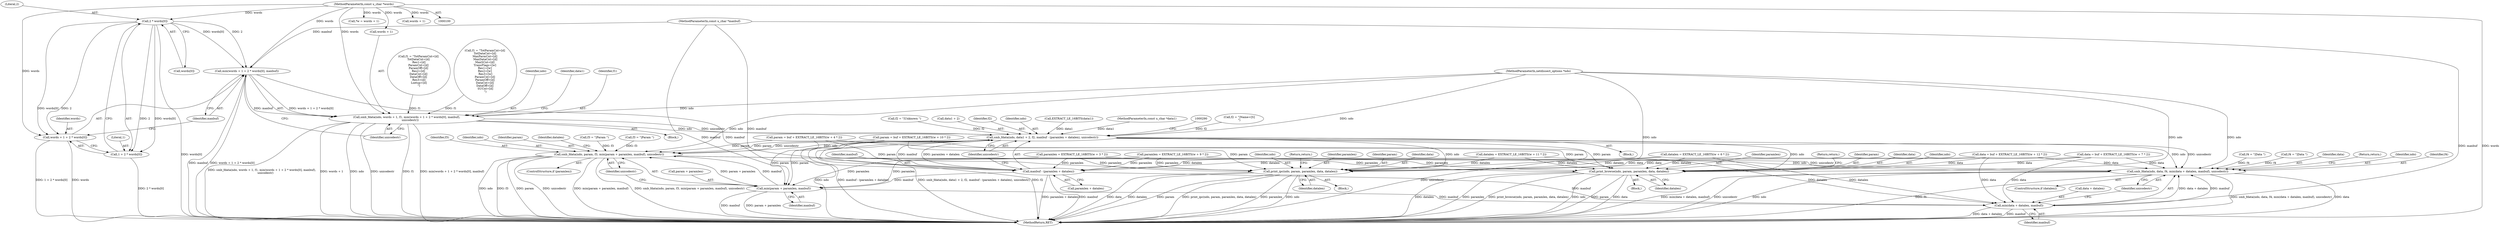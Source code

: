 digraph "0_tcpdump_96480ab95308cd9234b4f09b175ebf60e17792c6@array" {
"1000248" [label="(Call,2 * words[0])"];
"1000102" [label="(MethodParameterIn,const u_char *words)"];
"1000243" [label="(Call,min(words + 1 + 2 * words[0], maxbuf))"];
"1000237" [label="(Call,smb_fdata(ndo, words + 1, f1, min(words + 1 + 2 * words[0], maxbuf),\n        unicodestr))"];
"1000274" [label="(Call,smb_fdata(ndo, data1 + 2, f2, maxbuf - (paramlen + datalen), unicodestr))"];
"1000297" [label="(Call,print_browse(ndo, param, paramlen, data, datalen))"];
"1000315" [label="(Call,print_ipc(ndo, param, paramlen, data, datalen))"];
"1000324" [label="(Call,smb_fdata(ndo, param, f3, min(param + paramlen, maxbuf), unicodestr))"];
"1000336" [label="(Call,smb_fdata(ndo, data, f4, min(data + datalen, maxbuf), unicodestr))"];
"1000280" [label="(Call,maxbuf - (paramlen + datalen))"];
"1000328" [label="(Call,min(param + paramlen, maxbuf))"];
"1000340" [label="(Call,min(data + datalen, maxbuf))"];
"1000244" [label="(Call,words + 1 + 2 * words[0])"];
"1000246" [label="(Call,1 + 2 * words[0])"];
"1000177" [label="(Call,f4 = \"|Data \")"];
"1000316" [label="(Identifier,ndo)"];
"1000215" [label="(Call,data = buf + EXTRACT_LE_16BITS(w + 7 * 2))"];
"1000333" [label="(Identifier,unicodestr)"];
"1000321" [label="(Return,return;)"];
"1000225" [label="(Call,f1 = \"TotParamCnt=[d] \nTotDataCnt=[d] \nRes1=[d]\nParamCnt=[d] \nParamOff=[d] \nRes2=[d] \nDataCnt=[d] \nDataOff=[d] \nRes3=[d]\nLsetup=[d]\n\")"];
"1000247" [label="(Literal,1)"];
"1000326" [label="(Identifier,param)"];
"1000171" [label="(Call,f2 = \"|Name=[S]\n\")"];
"1000354" [label="(MethodReturn,RET)"];
"1000234" [label="(Call,f4 = \"|Data \")"];
"1000318" [label="(Identifier,paramlen)"];
"1000250" [label="(Call,words[0])"];
"1000285" [label="(Identifier,unicodestr)"];
"1000281" [label="(Identifier,maxbuf)"];
"1000228" [label="(Call,f2 = \"|Unknown \")"];
"1000344" [label="(Identifier,maxbuf)"];
"1000345" [label="(Identifier,unicodestr)"];
"1000320" [label="(Identifier,datalen)"];
"1000329" [label="(Call,param + paramlen)"];
"1000335" [label="(Identifier,datalen)"];
"1000249" [label="(Literal,2)"];
"1000303" [label="(Return,return;)"];
"1000299" [label="(Identifier,param)"];
"1000314" [label="(Block,)"];
"1000322" [label="(ControlStructure,if (paramlen))"];
"1000317" [label="(Identifier,param)"];
"1000315" [label="(Call,print_ipc(ndo, param, paramlen, data, datalen))"];
"1000115" [label="(Call,*w = words + 1)"];
"1000324" [label="(Call,smb_fdata(ndo, param, f3, min(param + paramlen, maxbuf), unicodestr))"];
"1000280" [label="(Call,maxbuf - (paramlen + datalen))"];
"1000296" [label="(Block,)"];
"1000332" [label="(Identifier,maxbuf)"];
"1000102" [label="(MethodParameterIn,const u_char *words)"];
"1000338" [label="(Identifier,data)"];
"1000158" [label="(Call,data = buf + EXTRACT_LE_16BITS(w + 12 * 2))"];
"1000273" [label="(Block,)"];
"1000346" [label="(Return,return;)"];
"1000231" [label="(Call,f3 = \"|Param \")"];
"1000336" [label="(Call,smb_fdata(ndo, data, f4, min(data + datalen, maxbuf), unicodestr))"];
"1000174" [label="(Call,f3 = \"|Param \")"];
"1000106" [label="(Block,)"];
"1000340" [label="(Call,min(data + datalen, maxbuf))"];
"1000168" [label="(Call,f1 = \"TotParamCnt=[d] \nTotDataCnt=[d] \nMaxParmCnt=[d] \nMaxDataCnt=[d]\nMaxSCnt=[d] \nTransFlags=[w] \nRes1=[w] \nRes2=[w] \nRes3=[w]\nParamCnt=[d] \nParamOff=[d] \nDataCnt=[d] \nDataOff=[d] \nSUCnt=[d]\n\")"];
"1000189" [label="(Call,paramlen = EXTRACT_LE_16BITS(w + 3 * 2))"];
"1000302" [label="(Identifier,datalen)"];
"1000297" [label="(Call,print_browse(ndo, param, paramlen, data, datalen))"];
"1000301" [label="(Identifier,data)"];
"1000245" [label="(Identifier,words)"];
"1000254" [label="(Identifier,unicodestr)"];
"1000276" [label="(Call,data1 + 2)"];
"1000237" [label="(Call,smb_fdata(ndo, words + 1, f1, min(words + 1 + 2 * words[0], maxbuf),\n        unicodestr))"];
"1000279" [label="(Identifier,f2)"];
"1000150" [label="(Call,datalen = EXTRACT_LE_16BITS(w + 11 * 2))"];
"1000327" [label="(Identifier,f3)"];
"1000341" [label="(Call,data + datalen)"];
"1000207" [label="(Call,datalen = EXTRACT_LE_16BITS(w + 6 * 2))"];
"1000337" [label="(Identifier,ndo)"];
"1000325" [label="(Identifier,ndo)"];
"1000246" [label="(Call,1 + 2 * words[0])"];
"1000239" [label="(Call,words + 1)"];
"1000275" [label="(Identifier,ndo)"];
"1000238" [label="(Identifier,ndo)"];
"1000282" [label="(Call,paramlen + datalen)"];
"1000243" [label="(Call,min(words + 1 + 2 * words[0], maxbuf))"];
"1000253" [label="(Identifier,maxbuf)"];
"1000132" [label="(Call,paramlen = EXTRACT_LE_16BITS(w + 9 * 2))"];
"1000334" [label="(ControlStructure,if (datalen))"];
"1000261" [label="(Call,EXTRACT_LE_16BITS(data1))"];
"1000257" [label="(Identifier,data1)"];
"1000244" [label="(Call,words + 1 + 2 * words[0])"];
"1000117" [label="(Call,words + 1)"];
"1000328" [label="(Call,min(param + paramlen, maxbuf))"];
"1000140" [label="(Call,param = buf + EXTRACT_LE_16BITS(w + 10 * 2))"];
"1000298" [label="(Identifier,ndo)"];
"1000339" [label="(Identifier,f4)"];
"1000103" [label="(MethodParameterIn,const u_char *data1)"];
"1000300" [label="(Identifier,paramlen)"];
"1000242" [label="(Identifier,f1)"];
"1000319" [label="(Identifier,data)"];
"1000274" [label="(Call,smb_fdata(ndo, data1 + 2, f2, maxbuf - (paramlen + datalen), unicodestr))"];
"1000101" [label="(MethodParameterIn,netdissect_options *ndo)"];
"1000197" [label="(Call,param = buf + EXTRACT_LE_16BITS(w + 4 * 2))"];
"1000105" [label="(MethodParameterIn,const u_char *maxbuf)"];
"1000248" [label="(Call,2 * words[0])"];
"1000248" -> "1000246"  [label="AST: "];
"1000248" -> "1000250"  [label="CFG: "];
"1000249" -> "1000248"  [label="AST: "];
"1000250" -> "1000248"  [label="AST: "];
"1000246" -> "1000248"  [label="CFG: "];
"1000248" -> "1000354"  [label="DDG: words[0]"];
"1000248" -> "1000243"  [label="DDG: words[0]"];
"1000248" -> "1000243"  [label="DDG: 2"];
"1000248" -> "1000244"  [label="DDG: words[0]"];
"1000248" -> "1000244"  [label="DDG: 2"];
"1000248" -> "1000246"  [label="DDG: 2"];
"1000248" -> "1000246"  [label="DDG: words[0]"];
"1000102" -> "1000248"  [label="DDG: words"];
"1000102" -> "1000100"  [label="AST: "];
"1000102" -> "1000354"  [label="DDG: words"];
"1000102" -> "1000115"  [label="DDG: words"];
"1000102" -> "1000117"  [label="DDG: words"];
"1000102" -> "1000237"  [label="DDG: words"];
"1000102" -> "1000239"  [label="DDG: words"];
"1000102" -> "1000243"  [label="DDG: words"];
"1000102" -> "1000244"  [label="DDG: words"];
"1000243" -> "1000237"  [label="AST: "];
"1000243" -> "1000253"  [label="CFG: "];
"1000244" -> "1000243"  [label="AST: "];
"1000253" -> "1000243"  [label="AST: "];
"1000254" -> "1000243"  [label="CFG: "];
"1000243" -> "1000354"  [label="DDG: maxbuf"];
"1000243" -> "1000354"  [label="DDG: words + 1 + 2 * words[0]"];
"1000243" -> "1000237"  [label="DDG: words + 1 + 2 * words[0]"];
"1000243" -> "1000237"  [label="DDG: maxbuf"];
"1000105" -> "1000243"  [label="DDG: maxbuf"];
"1000243" -> "1000280"  [label="DDG: maxbuf"];
"1000237" -> "1000106"  [label="AST: "];
"1000237" -> "1000254"  [label="CFG: "];
"1000238" -> "1000237"  [label="AST: "];
"1000239" -> "1000237"  [label="AST: "];
"1000242" -> "1000237"  [label="AST: "];
"1000254" -> "1000237"  [label="AST: "];
"1000257" -> "1000237"  [label="CFG: "];
"1000237" -> "1000354"  [label="DDG: smb_fdata(ndo, words + 1, f1, min(words + 1 + 2 * words[0], maxbuf),\n        unicodestr)"];
"1000237" -> "1000354"  [label="DDG: words + 1"];
"1000237" -> "1000354"  [label="DDG: ndo"];
"1000237" -> "1000354"  [label="DDG: unicodestr"];
"1000237" -> "1000354"  [label="DDG: f1"];
"1000237" -> "1000354"  [label="DDG: min(words + 1 + 2 * words[0], maxbuf)"];
"1000101" -> "1000237"  [label="DDG: ndo"];
"1000168" -> "1000237"  [label="DDG: f1"];
"1000225" -> "1000237"  [label="DDG: f1"];
"1000237" -> "1000274"  [label="DDG: ndo"];
"1000237" -> "1000274"  [label="DDG: unicodestr"];
"1000274" -> "1000273"  [label="AST: "];
"1000274" -> "1000285"  [label="CFG: "];
"1000275" -> "1000274"  [label="AST: "];
"1000276" -> "1000274"  [label="AST: "];
"1000279" -> "1000274"  [label="AST: "];
"1000280" -> "1000274"  [label="AST: "];
"1000285" -> "1000274"  [label="AST: "];
"1000290" -> "1000274"  [label="CFG: "];
"1000274" -> "1000354"  [label="DDG: unicodestr"];
"1000274" -> "1000354"  [label="DDG: ndo"];
"1000274" -> "1000354"  [label="DDG: maxbuf - (paramlen + datalen)"];
"1000274" -> "1000354"  [label="DDG: smb_fdata(ndo, data1 + 2, f2, maxbuf - (paramlen + datalen), unicodestr)"];
"1000274" -> "1000354"  [label="DDG: f2"];
"1000101" -> "1000274"  [label="DDG: ndo"];
"1000261" -> "1000274"  [label="DDG: data1"];
"1000103" -> "1000274"  [label="DDG: data1"];
"1000171" -> "1000274"  [label="DDG: f2"];
"1000228" -> "1000274"  [label="DDG: f2"];
"1000280" -> "1000274"  [label="DDG: maxbuf"];
"1000280" -> "1000274"  [label="DDG: paramlen + datalen"];
"1000274" -> "1000297"  [label="DDG: ndo"];
"1000274" -> "1000315"  [label="DDG: ndo"];
"1000274" -> "1000324"  [label="DDG: ndo"];
"1000274" -> "1000324"  [label="DDG: unicodestr"];
"1000274" -> "1000336"  [label="DDG: ndo"];
"1000274" -> "1000336"  [label="DDG: unicodestr"];
"1000297" -> "1000296"  [label="AST: "];
"1000297" -> "1000302"  [label="CFG: "];
"1000298" -> "1000297"  [label="AST: "];
"1000299" -> "1000297"  [label="AST: "];
"1000300" -> "1000297"  [label="AST: "];
"1000301" -> "1000297"  [label="AST: "];
"1000302" -> "1000297"  [label="AST: "];
"1000303" -> "1000297"  [label="CFG: "];
"1000297" -> "1000354"  [label="DDG: ndo"];
"1000297" -> "1000354"  [label="DDG: param"];
"1000297" -> "1000354"  [label="DDG: data"];
"1000297" -> "1000354"  [label="DDG: datalen"];
"1000297" -> "1000354"  [label="DDG: paramlen"];
"1000297" -> "1000354"  [label="DDG: print_browse(ndo, param, paramlen, data, datalen)"];
"1000101" -> "1000297"  [label="DDG: ndo"];
"1000140" -> "1000297"  [label="DDG: param"];
"1000197" -> "1000297"  [label="DDG: param"];
"1000189" -> "1000297"  [label="DDG: paramlen"];
"1000132" -> "1000297"  [label="DDG: paramlen"];
"1000158" -> "1000297"  [label="DDG: data"];
"1000215" -> "1000297"  [label="DDG: data"];
"1000150" -> "1000297"  [label="DDG: datalen"];
"1000207" -> "1000297"  [label="DDG: datalen"];
"1000315" -> "1000314"  [label="AST: "];
"1000315" -> "1000320"  [label="CFG: "];
"1000316" -> "1000315"  [label="AST: "];
"1000317" -> "1000315"  [label="AST: "];
"1000318" -> "1000315"  [label="AST: "];
"1000319" -> "1000315"  [label="AST: "];
"1000320" -> "1000315"  [label="AST: "];
"1000321" -> "1000315"  [label="CFG: "];
"1000315" -> "1000354"  [label="DDG: print_ipc(ndo, param, paramlen, data, datalen)"];
"1000315" -> "1000354"  [label="DDG: paramlen"];
"1000315" -> "1000354"  [label="DDG: ndo"];
"1000315" -> "1000354"  [label="DDG: data"];
"1000315" -> "1000354"  [label="DDG: datalen"];
"1000315" -> "1000354"  [label="DDG: param"];
"1000101" -> "1000315"  [label="DDG: ndo"];
"1000140" -> "1000315"  [label="DDG: param"];
"1000197" -> "1000315"  [label="DDG: param"];
"1000189" -> "1000315"  [label="DDG: paramlen"];
"1000132" -> "1000315"  [label="DDG: paramlen"];
"1000158" -> "1000315"  [label="DDG: data"];
"1000215" -> "1000315"  [label="DDG: data"];
"1000150" -> "1000315"  [label="DDG: datalen"];
"1000207" -> "1000315"  [label="DDG: datalen"];
"1000324" -> "1000322"  [label="AST: "];
"1000324" -> "1000333"  [label="CFG: "];
"1000325" -> "1000324"  [label="AST: "];
"1000326" -> "1000324"  [label="AST: "];
"1000327" -> "1000324"  [label="AST: "];
"1000328" -> "1000324"  [label="AST: "];
"1000333" -> "1000324"  [label="AST: "];
"1000335" -> "1000324"  [label="CFG: "];
"1000324" -> "1000354"  [label="DDG: param"];
"1000324" -> "1000354"  [label="DDG: unicodestr"];
"1000324" -> "1000354"  [label="DDG: min(param + paramlen, maxbuf)"];
"1000324" -> "1000354"  [label="DDG: smb_fdata(ndo, param, f3, min(param + paramlen, maxbuf), unicodestr)"];
"1000324" -> "1000354"  [label="DDG: ndo"];
"1000324" -> "1000354"  [label="DDG: f3"];
"1000101" -> "1000324"  [label="DDG: ndo"];
"1000140" -> "1000324"  [label="DDG: param"];
"1000197" -> "1000324"  [label="DDG: param"];
"1000231" -> "1000324"  [label="DDG: f3"];
"1000174" -> "1000324"  [label="DDG: f3"];
"1000328" -> "1000324"  [label="DDG: param + paramlen"];
"1000328" -> "1000324"  [label="DDG: maxbuf"];
"1000324" -> "1000336"  [label="DDG: ndo"];
"1000324" -> "1000336"  [label="DDG: unicodestr"];
"1000336" -> "1000334"  [label="AST: "];
"1000336" -> "1000345"  [label="CFG: "];
"1000337" -> "1000336"  [label="AST: "];
"1000338" -> "1000336"  [label="AST: "];
"1000339" -> "1000336"  [label="AST: "];
"1000340" -> "1000336"  [label="AST: "];
"1000345" -> "1000336"  [label="AST: "];
"1000346" -> "1000336"  [label="CFG: "];
"1000336" -> "1000354"  [label="DDG: f4"];
"1000336" -> "1000354"  [label="DDG: smb_fdata(ndo, data, f4, min(data + datalen, maxbuf), unicodestr)"];
"1000336" -> "1000354"  [label="DDG: data"];
"1000336" -> "1000354"  [label="DDG: min(data + datalen, maxbuf)"];
"1000336" -> "1000354"  [label="DDG: unicodestr"];
"1000336" -> "1000354"  [label="DDG: ndo"];
"1000101" -> "1000336"  [label="DDG: ndo"];
"1000158" -> "1000336"  [label="DDG: data"];
"1000215" -> "1000336"  [label="DDG: data"];
"1000177" -> "1000336"  [label="DDG: f4"];
"1000234" -> "1000336"  [label="DDG: f4"];
"1000340" -> "1000336"  [label="DDG: data + datalen"];
"1000340" -> "1000336"  [label="DDG: maxbuf"];
"1000280" -> "1000282"  [label="CFG: "];
"1000281" -> "1000280"  [label="AST: "];
"1000282" -> "1000280"  [label="AST: "];
"1000285" -> "1000280"  [label="CFG: "];
"1000280" -> "1000354"  [label="DDG: paramlen + datalen"];
"1000280" -> "1000354"  [label="DDG: maxbuf"];
"1000105" -> "1000280"  [label="DDG: maxbuf"];
"1000189" -> "1000280"  [label="DDG: paramlen"];
"1000132" -> "1000280"  [label="DDG: paramlen"];
"1000150" -> "1000280"  [label="DDG: datalen"];
"1000207" -> "1000280"  [label="DDG: datalen"];
"1000280" -> "1000328"  [label="DDG: maxbuf"];
"1000280" -> "1000340"  [label="DDG: maxbuf"];
"1000328" -> "1000332"  [label="CFG: "];
"1000329" -> "1000328"  [label="AST: "];
"1000332" -> "1000328"  [label="AST: "];
"1000333" -> "1000328"  [label="CFG: "];
"1000328" -> "1000354"  [label="DDG: maxbuf"];
"1000328" -> "1000354"  [label="DDG: param + paramlen"];
"1000140" -> "1000328"  [label="DDG: param"];
"1000197" -> "1000328"  [label="DDG: param"];
"1000189" -> "1000328"  [label="DDG: paramlen"];
"1000132" -> "1000328"  [label="DDG: paramlen"];
"1000105" -> "1000328"  [label="DDG: maxbuf"];
"1000328" -> "1000340"  [label="DDG: maxbuf"];
"1000340" -> "1000344"  [label="CFG: "];
"1000341" -> "1000340"  [label="AST: "];
"1000344" -> "1000340"  [label="AST: "];
"1000345" -> "1000340"  [label="CFG: "];
"1000340" -> "1000354"  [label="DDG: maxbuf"];
"1000340" -> "1000354"  [label="DDG: data + datalen"];
"1000158" -> "1000340"  [label="DDG: data"];
"1000215" -> "1000340"  [label="DDG: data"];
"1000150" -> "1000340"  [label="DDG: datalen"];
"1000207" -> "1000340"  [label="DDG: datalen"];
"1000105" -> "1000340"  [label="DDG: maxbuf"];
"1000244" -> "1000246"  [label="CFG: "];
"1000245" -> "1000244"  [label="AST: "];
"1000246" -> "1000244"  [label="AST: "];
"1000253" -> "1000244"  [label="CFG: "];
"1000244" -> "1000354"  [label="DDG: words"];
"1000244" -> "1000354"  [label="DDG: 1 + 2 * words[0]"];
"1000247" -> "1000246"  [label="AST: "];
"1000246" -> "1000354"  [label="DDG: 2 * words[0]"];
}
